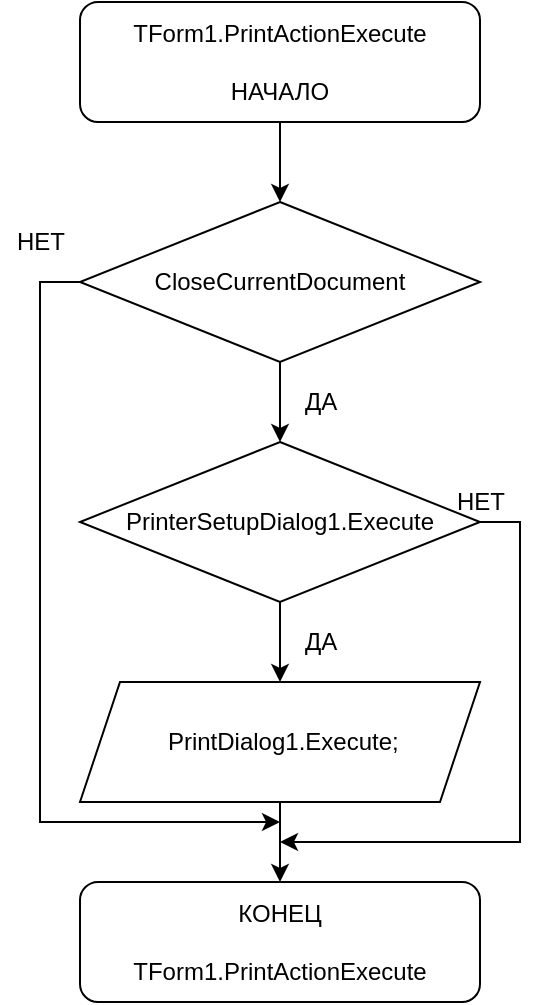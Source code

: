 <mxfile version="14.6.10" type="device"><diagram id="nyaRwk3I1R2nLaN6ViZd" name="Page-1"><mxGraphModel dx="1422" dy="705" grid="1" gridSize="10" guides="1" tooltips="1" connect="1" arrows="1" fold="1" page="1" pageScale="1" pageWidth="827" pageHeight="1169" math="0" shadow="0"><root><mxCell id="0"/><mxCell id="1" parent="0"/><mxCell id="8hHZVzXxOmxsQ6jTq-x--1" style="edgeStyle=orthogonalEdgeStyle;rounded=0;orthogonalLoop=1;jettySize=auto;html=1;exitX=0.5;exitY=1;exitDx=0;exitDy=0;entryX=0.5;entryY=0;entryDx=0;entryDy=0;" edge="1" parent="1" source="8hHZVzXxOmxsQ6jTq-x--2" target="8hHZVzXxOmxsQ6jTq-x--3"><mxGeometry relative="1" as="geometry"/></mxCell><mxCell id="8hHZVzXxOmxsQ6jTq-x--2" value="TForm1.PrintActionExecute&lt;br&gt;&lt;br&gt;НАЧАЛО" style="rounded=1;whiteSpace=wrap;html=1;" vertex="1" parent="1"><mxGeometry x="40" y="40" width="200" height="60" as="geometry"/></mxCell><mxCell id="8hHZVzXxOmxsQ6jTq-x--5" style="edgeStyle=orthogonalEdgeStyle;rounded=0;orthogonalLoop=1;jettySize=auto;html=1;exitX=0.5;exitY=1;exitDx=0;exitDy=0;entryX=0.5;entryY=0;entryDx=0;entryDy=0;" edge="1" parent="1" source="8hHZVzXxOmxsQ6jTq-x--3" target="8hHZVzXxOmxsQ6jTq-x--4"><mxGeometry relative="1" as="geometry"/></mxCell><mxCell id="8hHZVzXxOmxsQ6jTq-x--14" style="edgeStyle=orthogonalEdgeStyle;rounded=0;orthogonalLoop=1;jettySize=auto;html=1;exitX=0;exitY=0.5;exitDx=0;exitDy=0;" edge="1" parent="1" source="8hHZVzXxOmxsQ6jTq-x--3"><mxGeometry relative="1" as="geometry"><mxPoint x="140" y="450" as="targetPoint"/><Array as="points"><mxPoint x="20" y="180"/><mxPoint x="20" y="450"/></Array></mxGeometry></mxCell><mxCell id="8hHZVzXxOmxsQ6jTq-x--3" value="CloseCurrentDocument" style="rhombus;whiteSpace=wrap;html=1;" vertex="1" parent="1"><mxGeometry x="40" y="140" width="200" height="80" as="geometry"/></mxCell><mxCell id="8hHZVzXxOmxsQ6jTq-x--7" style="edgeStyle=orthogonalEdgeStyle;rounded=0;orthogonalLoop=1;jettySize=auto;html=1;exitX=0.5;exitY=1;exitDx=0;exitDy=0;entryX=0.5;entryY=0;entryDx=0;entryDy=0;" edge="1" parent="1" source="8hHZVzXxOmxsQ6jTq-x--4"><mxGeometry relative="1" as="geometry"><mxPoint x="140" y="380" as="targetPoint"/></mxGeometry></mxCell><mxCell id="8hHZVzXxOmxsQ6jTq-x--13" style="edgeStyle=orthogonalEdgeStyle;rounded=0;orthogonalLoop=1;jettySize=auto;html=1;exitX=1;exitY=0.5;exitDx=0;exitDy=0;" edge="1" parent="1" source="8hHZVzXxOmxsQ6jTq-x--4"><mxGeometry relative="1" as="geometry"><mxPoint x="140" y="460" as="targetPoint"/><Array as="points"><mxPoint x="260" y="300"/><mxPoint x="260" y="460"/></Array></mxGeometry></mxCell><UserObject label="PrinterSetupDialog1.Execute" link="PrinterSetupDialog1.Execute" id="8hHZVzXxOmxsQ6jTq-x--4"><mxCell style="rhombus;whiteSpace=wrap;html=1;" vertex="1" parent="1"><mxGeometry x="40" y="260" width="200" height="80" as="geometry"/></mxCell></UserObject><mxCell id="8hHZVzXxOmxsQ6jTq-x--12" style="edgeStyle=orthogonalEdgeStyle;rounded=0;orthogonalLoop=1;jettySize=auto;html=1;exitX=0.5;exitY=1;exitDx=0;exitDy=0;" edge="1" parent="1" source="8hHZVzXxOmxsQ6jTq-x--8" target="8hHZVzXxOmxsQ6jTq-x--11"><mxGeometry relative="1" as="geometry"/></mxCell><mxCell id="8hHZVzXxOmxsQ6jTq-x--8" value="&amp;nbsp;PrintDialog1.Execute;" style="shape=parallelogram;perimeter=parallelogramPerimeter;whiteSpace=wrap;html=1;fixedSize=1;" vertex="1" parent="1"><mxGeometry x="40" y="380" width="200" height="60" as="geometry"/></mxCell><mxCell id="8hHZVzXxOmxsQ6jTq-x--9" value="ДА" style="text;html=1;align=center;verticalAlign=middle;resizable=0;points=[];autosize=1;strokeColor=none;" vertex="1" parent="1"><mxGeometry x="145" y="230" width="30" height="20" as="geometry"/></mxCell><mxCell id="8hHZVzXxOmxsQ6jTq-x--10" value="ДА" style="text;html=1;align=center;verticalAlign=middle;resizable=0;points=[];autosize=1;strokeColor=none;" vertex="1" parent="1"><mxGeometry x="145" y="350" width="30" height="20" as="geometry"/></mxCell><mxCell id="8hHZVzXxOmxsQ6jTq-x--11" value="КОНЕЦ&lt;br&gt;&lt;br&gt;TForm1.PrintActionExecute" style="rounded=1;whiteSpace=wrap;html=1;" vertex="1" parent="1"><mxGeometry x="40" y="480" width="200" height="60" as="geometry"/></mxCell><mxCell id="8hHZVzXxOmxsQ6jTq-x--15" value="НЕТ" style="text;html=1;align=center;verticalAlign=middle;resizable=0;points=[];autosize=1;strokeColor=none;" vertex="1" parent="1"><mxGeometry x="220" y="280" width="40" height="20" as="geometry"/></mxCell><mxCell id="8hHZVzXxOmxsQ6jTq-x--16" value="НЕТ" style="text;html=1;align=center;verticalAlign=middle;resizable=0;points=[];autosize=1;strokeColor=none;" vertex="1" parent="1"><mxGeometry y="150" width="40" height="20" as="geometry"/></mxCell></root></mxGraphModel></diagram></mxfile>